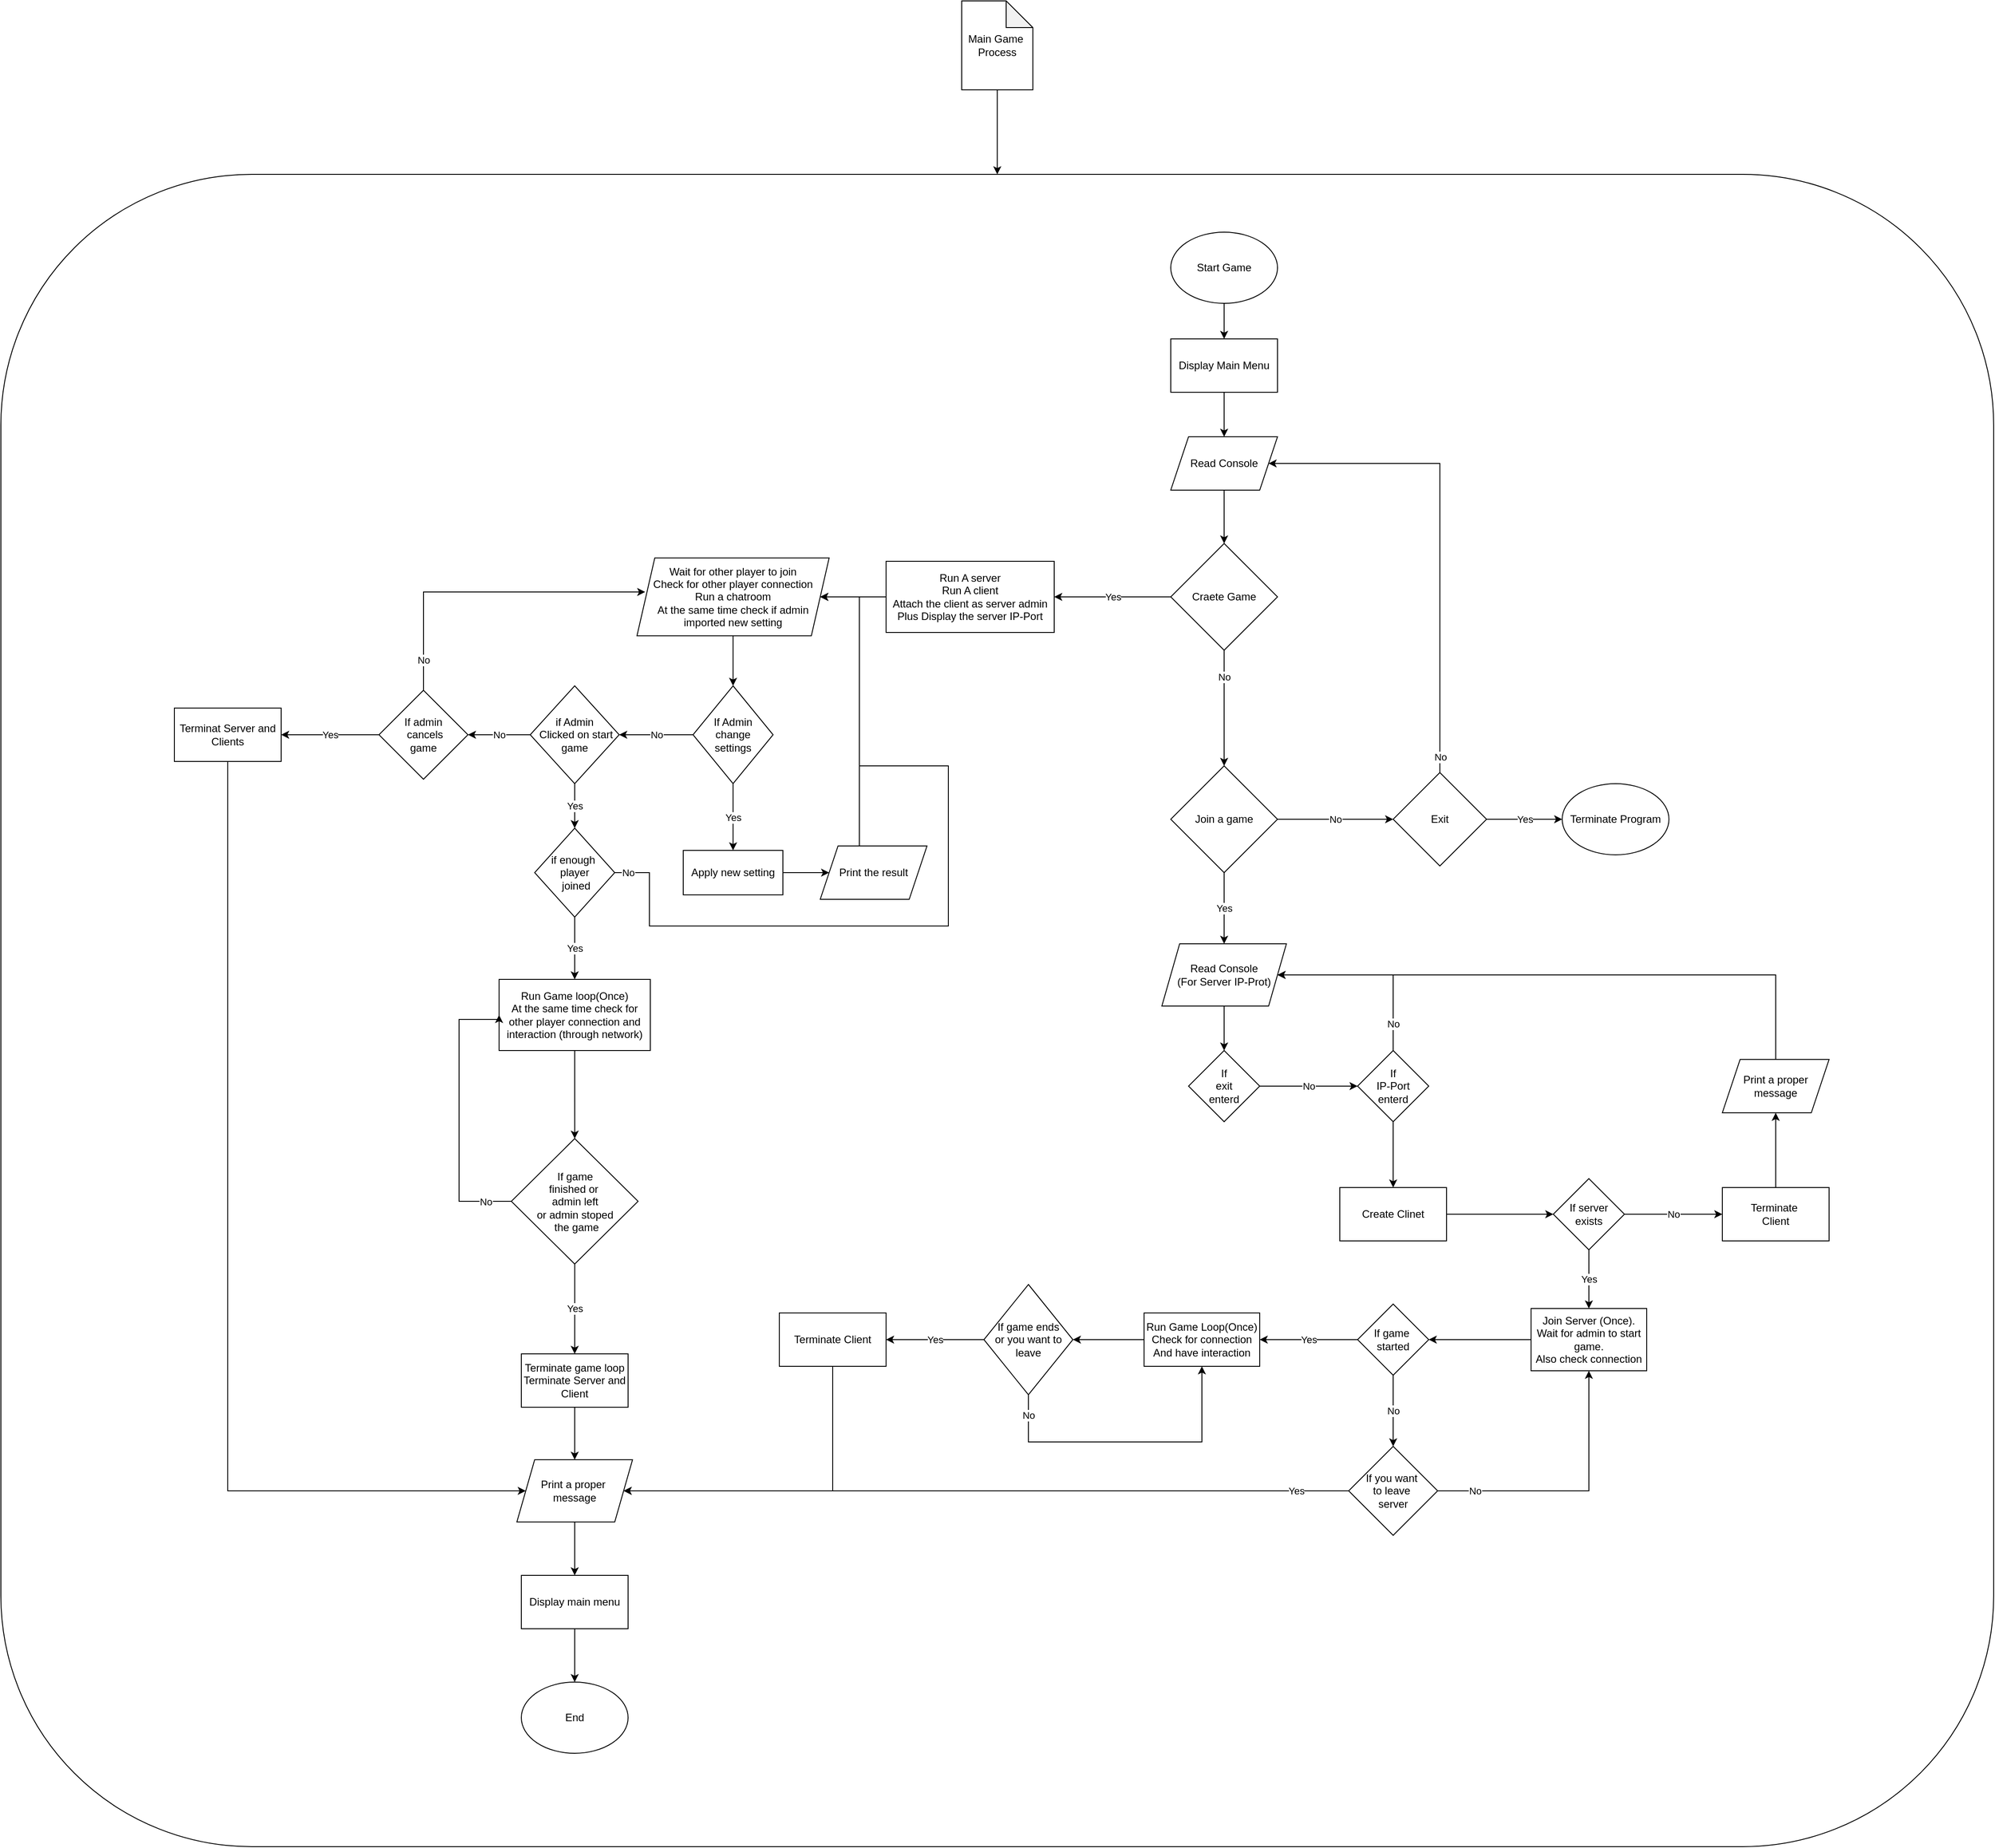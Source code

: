 <mxfile version="14.7.0" type="github">
  <diagram id="C5RBs43oDa-KdzZeNtuy" name="Page-1">
    <mxGraphModel dx="4777" dy="2393" grid="1" gridSize="10" guides="1" tooltips="1" connect="1" arrows="1" fold="1" page="1" pageScale="1" pageWidth="827" pageHeight="1169" math="0" shadow="0">
      <root>
        <mxCell id="WIyWlLk6GJQsqaUBKTNV-0" />
        <mxCell id="WIyWlLk6GJQsqaUBKTNV-1" parent="WIyWlLk6GJQsqaUBKTNV-0" />
        <mxCell id="R1UtStBijpKCtytlpwun-14" value="" style="rounded=1;whiteSpace=wrap;html=1;fillColor=none;" vertex="1" parent="WIyWlLk6GJQsqaUBKTNV-1">
          <mxGeometry x="-335" y="585" width="2240" height="1880" as="geometry" />
        </mxCell>
        <mxCell id="R1UtStBijpKCtytlpwun-15" value="" style="edgeStyle=orthogonalEdgeStyle;rounded=0;orthogonalLoop=1;jettySize=auto;html=1;" edge="1" parent="WIyWlLk6GJQsqaUBKTNV-1" source="R1UtStBijpKCtytlpwun-1" target="R1UtStBijpKCtytlpwun-14">
          <mxGeometry relative="1" as="geometry" />
        </mxCell>
        <mxCell id="R1UtStBijpKCtytlpwun-1" value="Main Game&amp;nbsp;&lt;br&gt;Process" style="shape=note;whiteSpace=wrap;html=1;backgroundOutline=1;darkOpacity=0.05;" vertex="1" parent="WIyWlLk6GJQsqaUBKTNV-1">
          <mxGeometry x="745" y="390" width="80" height="100" as="geometry" />
        </mxCell>
        <mxCell id="R1UtStBijpKCtytlpwun-4" value="" style="edgeStyle=orthogonalEdgeStyle;rounded=0;orthogonalLoop=1;jettySize=auto;html=1;" edge="1" parent="WIyWlLk6GJQsqaUBKTNV-1" source="R1UtStBijpKCtytlpwun-2" target="R1UtStBijpKCtytlpwun-3">
          <mxGeometry relative="1" as="geometry" />
        </mxCell>
        <mxCell id="R1UtStBijpKCtytlpwun-2" value="Start Game" style="ellipse;whiteSpace=wrap;html=1;" vertex="1" parent="WIyWlLk6GJQsqaUBKTNV-1">
          <mxGeometry x="980" y="650" width="120" height="80" as="geometry" />
        </mxCell>
        <mxCell id="R1UtStBijpKCtytlpwun-6" value="" style="edgeStyle=orthogonalEdgeStyle;rounded=0;orthogonalLoop=1;jettySize=auto;html=1;" edge="1" parent="WIyWlLk6GJQsqaUBKTNV-1" source="R1UtStBijpKCtytlpwun-3" target="R1UtStBijpKCtytlpwun-5">
          <mxGeometry relative="1" as="geometry" />
        </mxCell>
        <mxCell id="R1UtStBijpKCtytlpwun-3" value="Display Main Menu" style="rounded=0;whiteSpace=wrap;html=1;" vertex="1" parent="WIyWlLk6GJQsqaUBKTNV-1">
          <mxGeometry x="980" y="770" width="120" height="60" as="geometry" />
        </mxCell>
        <mxCell id="R1UtStBijpKCtytlpwun-9" value="" style="edgeStyle=orthogonalEdgeStyle;rounded=0;orthogonalLoop=1;jettySize=auto;html=1;" edge="1" parent="WIyWlLk6GJQsqaUBKTNV-1" source="R1UtStBijpKCtytlpwun-5" target="R1UtStBijpKCtytlpwun-8">
          <mxGeometry relative="1" as="geometry" />
        </mxCell>
        <mxCell id="R1UtStBijpKCtytlpwun-5" value="Read Console" style="shape=parallelogram;perimeter=parallelogramPerimeter;whiteSpace=wrap;html=1;fixedSize=1;" vertex="1" parent="WIyWlLk6GJQsqaUBKTNV-1">
          <mxGeometry x="980" y="880" width="120" height="60" as="geometry" />
        </mxCell>
        <mxCell id="R1UtStBijpKCtytlpwun-11" value="Yes" style="edgeStyle=orthogonalEdgeStyle;rounded=0;orthogonalLoop=1;jettySize=auto;html=1;" edge="1" parent="WIyWlLk6GJQsqaUBKTNV-1" source="R1UtStBijpKCtytlpwun-8" target="R1UtStBijpKCtytlpwun-18">
          <mxGeometry relative="1" as="geometry">
            <mxPoint x="860" y="1060" as="targetPoint" />
          </mxGeometry>
        </mxCell>
        <mxCell id="R1UtStBijpKCtytlpwun-13" value="No" style="edgeStyle=orthogonalEdgeStyle;rounded=0;orthogonalLoop=1;jettySize=auto;html=1;" edge="1" parent="WIyWlLk6GJQsqaUBKTNV-1" source="R1UtStBijpKCtytlpwun-8" target="R1UtStBijpKCtytlpwun-12">
          <mxGeometry x="-0.538" relative="1" as="geometry">
            <mxPoint as="offset" />
          </mxGeometry>
        </mxCell>
        <mxCell id="R1UtStBijpKCtytlpwun-8" value="Craete Game" style="rhombus;whiteSpace=wrap;html=1;" vertex="1" parent="WIyWlLk6GJQsqaUBKTNV-1">
          <mxGeometry x="980" y="1000" width="120" height="120" as="geometry" />
        </mxCell>
        <mxCell id="R1UtStBijpKCtytlpwun-66" value="No" style="edgeStyle=orthogonalEdgeStyle;rounded=0;orthogonalLoop=1;jettySize=auto;html=1;entryX=0;entryY=0.5;entryDx=0;entryDy=0;" edge="1" parent="WIyWlLk6GJQsqaUBKTNV-1" source="R1UtStBijpKCtytlpwun-12" target="R1UtStBijpKCtytlpwun-60">
          <mxGeometry relative="1" as="geometry">
            <mxPoint x="1200" y="1310" as="targetPoint" />
          </mxGeometry>
        </mxCell>
        <mxCell id="R1UtStBijpKCtytlpwun-69" value="Yes" style="edgeStyle=orthogonalEdgeStyle;rounded=0;orthogonalLoop=1;jettySize=auto;html=1;" edge="1" parent="WIyWlLk6GJQsqaUBKTNV-1" source="R1UtStBijpKCtytlpwun-12" target="R1UtStBijpKCtytlpwun-68">
          <mxGeometry relative="1" as="geometry" />
        </mxCell>
        <mxCell id="R1UtStBijpKCtytlpwun-12" value="Join a game" style="rhombus;whiteSpace=wrap;html=1;" vertex="1" parent="WIyWlLk6GJQsqaUBKTNV-1">
          <mxGeometry x="980" y="1250" width="120" height="120" as="geometry" />
        </mxCell>
        <mxCell id="R1UtStBijpKCtytlpwun-21" value="" style="edgeStyle=orthogonalEdgeStyle;rounded=0;orthogonalLoop=1;jettySize=auto;html=1;" edge="1" parent="WIyWlLk6GJQsqaUBKTNV-1" source="R1UtStBijpKCtytlpwun-18" target="R1UtStBijpKCtytlpwun-20">
          <mxGeometry relative="1" as="geometry" />
        </mxCell>
        <mxCell id="R1UtStBijpKCtytlpwun-18" value="&lt;span&gt;Run A server&lt;/span&gt;&lt;br&gt;&lt;span&gt;Run A client&lt;/span&gt;&lt;br&gt;&lt;span&gt;Attach the client as server admin&lt;br&gt;Plus Display the server IP-Port&lt;br&gt;&lt;/span&gt;" style="rounded=0;whiteSpace=wrap;html=1;fillColor=#ffffff;" vertex="1" parent="WIyWlLk6GJQsqaUBKTNV-1">
          <mxGeometry x="660" y="1020" width="189" height="80" as="geometry" />
        </mxCell>
        <mxCell id="R1UtStBijpKCtytlpwun-24" value="" style="edgeStyle=orthogonalEdgeStyle;rounded=0;orthogonalLoop=1;jettySize=auto;html=1;" edge="1" parent="WIyWlLk6GJQsqaUBKTNV-1" source="R1UtStBijpKCtytlpwun-20" target="R1UtStBijpKCtytlpwun-22">
          <mxGeometry relative="1" as="geometry" />
        </mxCell>
        <mxCell id="R1UtStBijpKCtytlpwun-20" value="Wait for other player to join&lt;br&gt;Check for other player connection&lt;br&gt;Run a chatroom&lt;br&gt;At the same time check if admin imported new setting" style="shape=parallelogram;perimeter=parallelogramPerimeter;whiteSpace=wrap;html=1;fixedSize=1;fillColor=#ffffff;" vertex="1" parent="WIyWlLk6GJQsqaUBKTNV-1">
          <mxGeometry x="380" y="1016.25" width="216" height="87.5" as="geometry" />
        </mxCell>
        <mxCell id="R1UtStBijpKCtytlpwun-26" value="No" style="edgeStyle=orthogonalEdgeStyle;rounded=0;orthogonalLoop=1;jettySize=auto;html=1;" edge="1" parent="WIyWlLk6GJQsqaUBKTNV-1" source="R1UtStBijpKCtytlpwun-22" target="R1UtStBijpKCtytlpwun-25">
          <mxGeometry relative="1" as="geometry" />
        </mxCell>
        <mxCell id="R1UtStBijpKCtytlpwun-35" value="Yes" style="edgeStyle=orthogonalEdgeStyle;rounded=0;orthogonalLoop=1;jettySize=auto;html=1;" edge="1" parent="WIyWlLk6GJQsqaUBKTNV-1" source="R1UtStBijpKCtytlpwun-22" target="R1UtStBijpKCtytlpwun-30">
          <mxGeometry relative="1" as="geometry" />
        </mxCell>
        <mxCell id="R1UtStBijpKCtytlpwun-22" value="If Admin &lt;br&gt;change &lt;br&gt;settings" style="rhombus;whiteSpace=wrap;html=1;fillColor=#ffffff;" vertex="1" parent="WIyWlLk6GJQsqaUBKTNV-1">
          <mxGeometry x="443" y="1160" width="90" height="110" as="geometry" />
        </mxCell>
        <mxCell id="R1UtStBijpKCtytlpwun-28" value="Yes" style="edgeStyle=orthogonalEdgeStyle;rounded=0;orthogonalLoop=1;jettySize=auto;html=1;" edge="1" parent="WIyWlLk6GJQsqaUBKTNV-1" source="R1UtStBijpKCtytlpwun-25" target="R1UtStBijpKCtytlpwun-27">
          <mxGeometry relative="1" as="geometry" />
        </mxCell>
        <mxCell id="R1UtStBijpKCtytlpwun-38" value="No" style="edgeStyle=orthogonalEdgeStyle;rounded=0;orthogonalLoop=1;jettySize=auto;html=1;" edge="1" parent="WIyWlLk6GJQsqaUBKTNV-1" source="R1UtStBijpKCtytlpwun-25" target="R1UtStBijpKCtytlpwun-29">
          <mxGeometry relative="1" as="geometry" />
        </mxCell>
        <mxCell id="R1UtStBijpKCtytlpwun-25" value="if Admin&lt;br&gt;&amp;nbsp;Clicked on start game" style="rhombus;whiteSpace=wrap;html=1;fillColor=#ffffff;" vertex="1" parent="WIyWlLk6GJQsqaUBKTNV-1">
          <mxGeometry x="260" y="1160" width="100" height="110" as="geometry" />
        </mxCell>
        <mxCell id="R1UtStBijpKCtytlpwun-40" value="Yes" style="edgeStyle=orthogonalEdgeStyle;rounded=0;orthogonalLoop=1;jettySize=auto;html=1;" edge="1" parent="WIyWlLk6GJQsqaUBKTNV-1" source="R1UtStBijpKCtytlpwun-27" target="R1UtStBijpKCtytlpwun-39">
          <mxGeometry relative="1" as="geometry" />
        </mxCell>
        <mxCell id="R1UtStBijpKCtytlpwun-130" value="No" style="edgeStyle=orthogonalEdgeStyle;rounded=0;orthogonalLoop=1;jettySize=auto;html=1;entryX=1;entryY=0.5;entryDx=0;entryDy=0;" edge="1" parent="WIyWlLk6GJQsqaUBKTNV-1" source="R1UtStBijpKCtytlpwun-27" target="R1UtStBijpKCtytlpwun-20">
          <mxGeometry x="-0.968" relative="1" as="geometry">
            <mxPoint x="570" y="1060" as="targetPoint" />
            <Array as="points">
              <mxPoint x="394" y="1370" />
              <mxPoint x="394" y="1430" />
              <mxPoint x="730" y="1430" />
              <mxPoint x="730" y="1250" />
              <mxPoint x="630" y="1250" />
              <mxPoint x="630" y="1060" />
            </Array>
            <mxPoint as="offset" />
          </mxGeometry>
        </mxCell>
        <mxCell id="R1UtStBijpKCtytlpwun-27" value="if enough&amp;nbsp;&lt;br&gt;player&lt;br&gt;&amp;nbsp;joined" style="rhombus;whiteSpace=wrap;html=1;fillColor=#ffffff;" vertex="1" parent="WIyWlLk6GJQsqaUBKTNV-1">
          <mxGeometry x="265" y="1320" width="90" height="100" as="geometry" />
        </mxCell>
        <mxCell id="R1UtStBijpKCtytlpwun-53" value="No" style="edgeStyle=orthogonalEdgeStyle;rounded=0;orthogonalLoop=1;jettySize=auto;html=1;entryX=0.043;entryY=0.437;entryDx=0;entryDy=0;entryPerimeter=0;" edge="1" parent="WIyWlLk6GJQsqaUBKTNV-1" source="R1UtStBijpKCtytlpwun-29" target="R1UtStBijpKCtytlpwun-20">
          <mxGeometry x="-0.81" relative="1" as="geometry">
            <mxPoint x="140.0" y="1065" as="targetPoint" />
            <Array as="points">
              <mxPoint x="140" y="1055" />
            </Array>
            <mxPoint as="offset" />
          </mxGeometry>
        </mxCell>
        <mxCell id="R1UtStBijpKCtytlpwun-55" value="Yes" style="edgeStyle=orthogonalEdgeStyle;rounded=0;orthogonalLoop=1;jettySize=auto;html=1;" edge="1" parent="WIyWlLk6GJQsqaUBKTNV-1" source="R1UtStBijpKCtytlpwun-29" target="R1UtStBijpKCtytlpwun-54">
          <mxGeometry relative="1" as="geometry" />
        </mxCell>
        <mxCell id="R1UtStBijpKCtytlpwun-29" value="If admin&lt;br&gt;&amp;nbsp;cancels&lt;br&gt;game" style="rhombus;whiteSpace=wrap;html=1;fillColor=#ffffff;" vertex="1" parent="WIyWlLk6GJQsqaUBKTNV-1">
          <mxGeometry x="90" y="1165" width="100" height="100" as="geometry" />
        </mxCell>
        <mxCell id="R1UtStBijpKCtytlpwun-32" value="" style="edgeStyle=orthogonalEdgeStyle;rounded=0;orthogonalLoop=1;jettySize=auto;html=1;" edge="1" parent="WIyWlLk6GJQsqaUBKTNV-1" source="R1UtStBijpKCtytlpwun-30" target="R1UtStBijpKCtytlpwun-31">
          <mxGeometry relative="1" as="geometry" />
        </mxCell>
        <mxCell id="R1UtStBijpKCtytlpwun-30" value="Apply new setting" style="rounded=0;whiteSpace=wrap;html=1;fillColor=#ffffff;" vertex="1" parent="WIyWlLk6GJQsqaUBKTNV-1">
          <mxGeometry x="432" y="1345" width="112" height="50" as="geometry" />
        </mxCell>
        <mxCell id="R1UtStBijpKCtytlpwun-34" value="" style="edgeStyle=orthogonalEdgeStyle;rounded=0;orthogonalLoop=1;jettySize=auto;html=1;entryX=1;entryY=0.5;entryDx=0;entryDy=0;" edge="1" parent="WIyWlLk6GJQsqaUBKTNV-1" source="R1UtStBijpKCtytlpwun-31" target="R1UtStBijpKCtytlpwun-20">
          <mxGeometry relative="1" as="geometry">
            <mxPoint x="620" y="1060" as="targetPoint" />
            <Array as="points">
              <mxPoint x="630" y="1060" />
            </Array>
          </mxGeometry>
        </mxCell>
        <mxCell id="R1UtStBijpKCtytlpwun-31" value="Print the result" style="shape=parallelogram;perimeter=parallelogramPerimeter;whiteSpace=wrap;html=1;fixedSize=1;fillColor=#ffffff;" vertex="1" parent="WIyWlLk6GJQsqaUBKTNV-1">
          <mxGeometry x="586" y="1340" width="120" height="60" as="geometry" />
        </mxCell>
        <mxCell id="R1UtStBijpKCtytlpwun-42" value="" style="edgeStyle=orthogonalEdgeStyle;rounded=0;orthogonalLoop=1;jettySize=auto;html=1;" edge="1" parent="WIyWlLk6GJQsqaUBKTNV-1" source="R1UtStBijpKCtytlpwun-39" target="R1UtStBijpKCtytlpwun-41">
          <mxGeometry relative="1" as="geometry" />
        </mxCell>
        <mxCell id="R1UtStBijpKCtytlpwun-39" value="Run Game loop(Once)&lt;br&gt;At the same time check for other player connection and interaction (through network)" style="rounded=0;whiteSpace=wrap;html=1;fillColor=#ffffff;" vertex="1" parent="WIyWlLk6GJQsqaUBKTNV-1">
          <mxGeometry x="225" y="1490" width="170" height="80" as="geometry" />
        </mxCell>
        <mxCell id="R1UtStBijpKCtytlpwun-44" value="No" style="edgeStyle=orthogonalEdgeStyle;rounded=0;orthogonalLoop=1;jettySize=auto;html=1;entryX=0;entryY=0.5;entryDx=0;entryDy=0;" edge="1" parent="WIyWlLk6GJQsqaUBKTNV-1" source="R1UtStBijpKCtytlpwun-41" target="R1UtStBijpKCtytlpwun-39">
          <mxGeometry x="-0.816" relative="1" as="geometry">
            <mxPoint x="130" y="1565" as="targetPoint" />
            <Array as="points">
              <mxPoint x="180" y="1740" />
              <mxPoint x="180" y="1535" />
            </Array>
            <mxPoint as="offset" />
          </mxGeometry>
        </mxCell>
        <mxCell id="R1UtStBijpKCtytlpwun-46" value="Yes" style="edgeStyle=orthogonalEdgeStyle;rounded=0;orthogonalLoop=1;jettySize=auto;html=1;" edge="1" parent="WIyWlLk6GJQsqaUBKTNV-1" source="R1UtStBijpKCtytlpwun-41" target="R1UtStBijpKCtytlpwun-45">
          <mxGeometry relative="1" as="geometry" />
        </mxCell>
        <mxCell id="R1UtStBijpKCtytlpwun-41" value="If game &lt;br&gt;finished or&amp;nbsp;&lt;br&gt;admin left &lt;br&gt;or admin stoped&lt;br&gt;&amp;nbsp;the game" style="rhombus;whiteSpace=wrap;html=1;fillColor=#ffffff;" vertex="1" parent="WIyWlLk6GJQsqaUBKTNV-1">
          <mxGeometry x="238.75" y="1669" width="142.5" height="141" as="geometry" />
        </mxCell>
        <mxCell id="R1UtStBijpKCtytlpwun-119" value="" style="edgeStyle=orthogonalEdgeStyle;rounded=0;orthogonalLoop=1;jettySize=auto;html=1;" edge="1" parent="WIyWlLk6GJQsqaUBKTNV-1" source="R1UtStBijpKCtytlpwun-45" target="R1UtStBijpKCtytlpwun-112">
          <mxGeometry relative="1" as="geometry" />
        </mxCell>
        <mxCell id="R1UtStBijpKCtytlpwun-45" value="Terminate game loop&lt;br&gt;Terminate Server and Client" style="rounded=0;whiteSpace=wrap;html=1;fillColor=#ffffff;" vertex="1" parent="WIyWlLk6GJQsqaUBKTNV-1">
          <mxGeometry x="250" y="1911" width="120" height="60" as="geometry" />
        </mxCell>
        <mxCell id="R1UtStBijpKCtytlpwun-50" value="End" style="ellipse;whiteSpace=wrap;html=1;fillColor=#ffffff;" vertex="1" parent="WIyWlLk6GJQsqaUBKTNV-1">
          <mxGeometry x="250" y="2280" width="120" height="80" as="geometry" />
        </mxCell>
        <mxCell id="R1UtStBijpKCtytlpwun-117" value="" style="edgeStyle=orthogonalEdgeStyle;rounded=0;orthogonalLoop=1;jettySize=auto;html=1;entryX=0;entryY=0.5;entryDx=0;entryDy=0;" edge="1" parent="WIyWlLk6GJQsqaUBKTNV-1" source="R1UtStBijpKCtytlpwun-54" target="R1UtStBijpKCtytlpwun-112">
          <mxGeometry relative="1" as="geometry">
            <mxPoint x="-80" y="1320" as="targetPoint" />
            <Array as="points">
              <mxPoint x="-80" y="2065" />
            </Array>
          </mxGeometry>
        </mxCell>
        <mxCell id="R1UtStBijpKCtytlpwun-54" value="Terminat Server and Clients" style="rounded=0;whiteSpace=wrap;html=1;fillColor=#ffffff;" vertex="1" parent="WIyWlLk6GJQsqaUBKTNV-1">
          <mxGeometry x="-140" y="1185" width="120" height="60" as="geometry" />
        </mxCell>
        <mxCell id="R1UtStBijpKCtytlpwun-62" value="Yes" style="edgeStyle=orthogonalEdgeStyle;rounded=0;orthogonalLoop=1;jettySize=auto;html=1;" edge="1" parent="WIyWlLk6GJQsqaUBKTNV-1" source="R1UtStBijpKCtytlpwun-60" target="R1UtStBijpKCtytlpwun-61">
          <mxGeometry relative="1" as="geometry" />
        </mxCell>
        <mxCell id="R1UtStBijpKCtytlpwun-64" value="No" style="edgeStyle=orthogonalEdgeStyle;rounded=0;orthogonalLoop=1;jettySize=auto;html=1;entryX=1;entryY=0.5;entryDx=0;entryDy=0;" edge="1" parent="WIyWlLk6GJQsqaUBKTNV-1" source="R1UtStBijpKCtytlpwun-60" target="R1UtStBijpKCtytlpwun-5">
          <mxGeometry x="-0.935" relative="1" as="geometry">
            <mxPoint x="1210.059" y="930" as="targetPoint" />
            <Array as="points">
              <mxPoint x="1282" y="910" />
            </Array>
            <mxPoint as="offset" />
          </mxGeometry>
        </mxCell>
        <mxCell id="R1UtStBijpKCtytlpwun-60" value="Exit" style="rhombus;whiteSpace=wrap;html=1;fillColor=#ffffff;" vertex="1" parent="WIyWlLk6GJQsqaUBKTNV-1">
          <mxGeometry x="1230" y="1257.5" width="105" height="105" as="geometry" />
        </mxCell>
        <mxCell id="R1UtStBijpKCtytlpwun-61" value="Terminate Program" style="ellipse;whiteSpace=wrap;html=1;fillColor=#ffffff;" vertex="1" parent="WIyWlLk6GJQsqaUBKTNV-1">
          <mxGeometry x="1420" y="1270" width="120" height="80" as="geometry" />
        </mxCell>
        <mxCell id="R1UtStBijpKCtytlpwun-79" value="" style="edgeStyle=orthogonalEdgeStyle;rounded=0;orthogonalLoop=1;jettySize=auto;html=1;" edge="1" parent="WIyWlLk6GJQsqaUBKTNV-1" source="R1UtStBijpKCtytlpwun-68" target="R1UtStBijpKCtytlpwun-78">
          <mxGeometry relative="1" as="geometry" />
        </mxCell>
        <mxCell id="R1UtStBijpKCtytlpwun-68" value="Read Console&lt;br&gt;(For Server IP-Prot)" style="shape=parallelogram;perimeter=parallelogramPerimeter;whiteSpace=wrap;html=1;fixedSize=1;fillColor=#ffffff;" vertex="1" parent="WIyWlLk6GJQsqaUBKTNV-1">
          <mxGeometry x="970" y="1450" width="140" height="70" as="geometry" />
        </mxCell>
        <mxCell id="R1UtStBijpKCtytlpwun-75" value="" style="edgeStyle=orthogonalEdgeStyle;rounded=0;orthogonalLoop=1;jettySize=auto;html=1;entryX=0;entryY=0.5;entryDx=0;entryDy=0;" edge="1" parent="WIyWlLk6GJQsqaUBKTNV-1" source="R1UtStBijpKCtytlpwun-71" target="R1UtStBijpKCtytlpwun-73">
          <mxGeometry relative="1" as="geometry">
            <mxPoint x="1200" y="1610" as="targetPoint" />
          </mxGeometry>
        </mxCell>
        <mxCell id="R1UtStBijpKCtytlpwun-71" value="Create Clinet" style="rounded=0;whiteSpace=wrap;html=1;fillColor=#ffffff;" vertex="1" parent="WIyWlLk6GJQsqaUBKTNV-1">
          <mxGeometry x="1170" y="1724" width="120" height="60" as="geometry" />
        </mxCell>
        <mxCell id="R1UtStBijpKCtytlpwun-77" value="No" style="edgeStyle=orthogonalEdgeStyle;rounded=0;orthogonalLoop=1;jettySize=auto;html=1;" edge="1" parent="WIyWlLk6GJQsqaUBKTNV-1" source="R1UtStBijpKCtytlpwun-73" target="R1UtStBijpKCtytlpwun-87">
          <mxGeometry relative="1" as="geometry" />
        </mxCell>
        <mxCell id="R1UtStBijpKCtytlpwun-93" value="Yes" style="edgeStyle=orthogonalEdgeStyle;rounded=0;orthogonalLoop=1;jettySize=auto;html=1;" edge="1" parent="WIyWlLk6GJQsqaUBKTNV-1" source="R1UtStBijpKCtytlpwun-73" target="R1UtStBijpKCtytlpwun-92">
          <mxGeometry relative="1" as="geometry" />
        </mxCell>
        <mxCell id="R1UtStBijpKCtytlpwun-73" value="If server&lt;br&gt;exists" style="rhombus;whiteSpace=wrap;html=1;fillColor=#ffffff;" vertex="1" parent="WIyWlLk6GJQsqaUBKTNV-1">
          <mxGeometry x="1410" y="1714" width="80" height="80" as="geometry" />
        </mxCell>
        <mxCell id="R1UtStBijpKCtytlpwun-91" value="" style="edgeStyle=orthogonalEdgeStyle;rounded=0;orthogonalLoop=1;jettySize=auto;html=1;entryX=1;entryY=0.5;entryDx=0;entryDy=0;" edge="1" parent="WIyWlLk6GJQsqaUBKTNV-1" source="R1UtStBijpKCtytlpwun-76" target="R1UtStBijpKCtytlpwun-68">
          <mxGeometry relative="1" as="geometry">
            <mxPoint x="1360" y="1500" as="targetPoint" />
            <Array as="points">
              <mxPoint x="1660" y="1485" />
            </Array>
          </mxGeometry>
        </mxCell>
        <mxCell id="R1UtStBijpKCtytlpwun-76" value="Print a proper&lt;br&gt;message" style="shape=parallelogram;perimeter=parallelogramPerimeter;whiteSpace=wrap;html=1;fixedSize=1;fillColor=#ffffff;" vertex="1" parent="WIyWlLk6GJQsqaUBKTNV-1">
          <mxGeometry x="1600" y="1580" width="120" height="60" as="geometry" />
        </mxCell>
        <mxCell id="R1UtStBijpKCtytlpwun-83" value="No" style="edgeStyle=orthogonalEdgeStyle;rounded=0;orthogonalLoop=1;jettySize=auto;html=1;" edge="1" parent="WIyWlLk6GJQsqaUBKTNV-1" source="R1UtStBijpKCtytlpwun-78" target="R1UtStBijpKCtytlpwun-82">
          <mxGeometry relative="1" as="geometry" />
        </mxCell>
        <mxCell id="R1UtStBijpKCtytlpwun-78" value="If&lt;br&gt;exit&lt;br&gt;enterd" style="rhombus;whiteSpace=wrap;html=1;fillColor=#ffffff;" vertex="1" parent="WIyWlLk6GJQsqaUBKTNV-1">
          <mxGeometry x="1000" y="1570" width="80" height="80" as="geometry" />
        </mxCell>
        <mxCell id="R1UtStBijpKCtytlpwun-85" value="No" style="edgeStyle=orthogonalEdgeStyle;rounded=0;orthogonalLoop=1;jettySize=auto;html=1;entryX=1;entryY=0.5;entryDx=0;entryDy=0;" edge="1" parent="WIyWlLk6GJQsqaUBKTNV-1" source="R1UtStBijpKCtytlpwun-82" target="R1UtStBijpKCtytlpwun-68">
          <mxGeometry x="-0.721" relative="1" as="geometry">
            <mxPoint x="1230" y="1480" as="targetPoint" />
            <Array as="points">
              <mxPoint x="1230" y="1485" />
            </Array>
            <mxPoint as="offset" />
          </mxGeometry>
        </mxCell>
        <mxCell id="R1UtStBijpKCtytlpwun-86" value="" style="edgeStyle=orthogonalEdgeStyle;rounded=0;orthogonalLoop=1;jettySize=auto;html=1;" edge="1" parent="WIyWlLk6GJQsqaUBKTNV-1" source="R1UtStBijpKCtytlpwun-82" target="R1UtStBijpKCtytlpwun-71">
          <mxGeometry relative="1" as="geometry" />
        </mxCell>
        <mxCell id="R1UtStBijpKCtytlpwun-82" value="If&lt;br&gt;IP-Port&lt;br&gt;enterd" style="rhombus;whiteSpace=wrap;html=1;fillColor=#ffffff;" vertex="1" parent="WIyWlLk6GJQsqaUBKTNV-1">
          <mxGeometry x="1190" y="1570" width="80" height="80" as="geometry" />
        </mxCell>
        <mxCell id="R1UtStBijpKCtytlpwun-89" value="" style="edgeStyle=orthogonalEdgeStyle;rounded=0;orthogonalLoop=1;jettySize=auto;html=1;" edge="1" parent="WIyWlLk6GJQsqaUBKTNV-1" source="R1UtStBijpKCtytlpwun-87" target="R1UtStBijpKCtytlpwun-76">
          <mxGeometry relative="1" as="geometry" />
        </mxCell>
        <mxCell id="R1UtStBijpKCtytlpwun-87" value="Terminate&amp;nbsp;&lt;br&gt;Client" style="rounded=0;whiteSpace=wrap;html=1;fillColor=#ffffff;" vertex="1" parent="WIyWlLk6GJQsqaUBKTNV-1">
          <mxGeometry x="1600" y="1724" width="120" height="60" as="geometry" />
        </mxCell>
        <mxCell id="R1UtStBijpKCtytlpwun-96" value="" style="edgeStyle=orthogonalEdgeStyle;rounded=0;orthogonalLoop=1;jettySize=auto;html=1;" edge="1" parent="WIyWlLk6GJQsqaUBKTNV-1" source="R1UtStBijpKCtytlpwun-92" target="R1UtStBijpKCtytlpwun-95">
          <mxGeometry relative="1" as="geometry" />
        </mxCell>
        <mxCell id="R1UtStBijpKCtytlpwun-92" value="Join Server (Once).&lt;br&gt;Wait for admin to start game.&lt;br&gt;Also check connection" style="rounded=0;whiteSpace=wrap;html=1;fillColor=#ffffff;" vertex="1" parent="WIyWlLk6GJQsqaUBKTNV-1">
          <mxGeometry x="1385" y="1860" width="130" height="70" as="geometry" />
        </mxCell>
        <mxCell id="R1UtStBijpKCtytlpwun-109" value="" style="edgeStyle=orthogonalEdgeStyle;rounded=0;orthogonalLoop=1;jettySize=auto;html=1;" edge="1" parent="WIyWlLk6GJQsqaUBKTNV-1" source="R1UtStBijpKCtytlpwun-94" target="R1UtStBijpKCtytlpwun-108">
          <mxGeometry relative="1" as="geometry" />
        </mxCell>
        <mxCell id="R1UtStBijpKCtytlpwun-94" value="Run Game Loop(Once)&lt;br&gt;Check for connection&lt;br&gt;And have interaction" style="rounded=0;whiteSpace=wrap;html=1;fillColor=#ffffff;" vertex="1" parent="WIyWlLk6GJQsqaUBKTNV-1">
          <mxGeometry x="950" y="1865" width="130" height="60" as="geometry" />
        </mxCell>
        <mxCell id="R1UtStBijpKCtytlpwun-97" value="Yes" style="edgeStyle=orthogonalEdgeStyle;rounded=0;orthogonalLoop=1;jettySize=auto;html=1;" edge="1" parent="WIyWlLk6GJQsqaUBKTNV-1" source="R1UtStBijpKCtytlpwun-95" target="R1UtStBijpKCtytlpwun-94">
          <mxGeometry relative="1" as="geometry" />
        </mxCell>
        <mxCell id="R1UtStBijpKCtytlpwun-101" value="No" style="edgeStyle=orthogonalEdgeStyle;rounded=0;orthogonalLoop=1;jettySize=auto;html=1;" edge="1" parent="WIyWlLk6GJQsqaUBKTNV-1" source="R1UtStBijpKCtytlpwun-95" target="R1UtStBijpKCtytlpwun-98">
          <mxGeometry relative="1" as="geometry" />
        </mxCell>
        <mxCell id="R1UtStBijpKCtytlpwun-95" value="If game&amp;nbsp;&lt;br&gt;started" style="rhombus;whiteSpace=wrap;html=1;fillColor=#ffffff;" vertex="1" parent="WIyWlLk6GJQsqaUBKTNV-1">
          <mxGeometry x="1190" y="1855" width="80" height="80" as="geometry" />
        </mxCell>
        <mxCell id="R1UtStBijpKCtytlpwun-105" value="No" style="edgeStyle=orthogonalEdgeStyle;rounded=0;orthogonalLoop=1;jettySize=auto;html=1;entryX=0.5;entryY=1;entryDx=0;entryDy=0;" edge="1" parent="WIyWlLk6GJQsqaUBKTNV-1" source="R1UtStBijpKCtytlpwun-98" target="R1UtStBijpKCtytlpwun-92">
          <mxGeometry x="-0.724" relative="1" as="geometry">
            <mxPoint x="1370" y="2050" as="targetPoint" />
            <mxPoint as="offset" />
          </mxGeometry>
        </mxCell>
        <mxCell id="R1UtStBijpKCtytlpwun-127" value="Yes" style="edgeStyle=orthogonalEdgeStyle;rounded=0;orthogonalLoop=1;jettySize=auto;html=1;entryX=1;entryY=0.5;entryDx=0;entryDy=0;" edge="1" parent="WIyWlLk6GJQsqaUBKTNV-1" source="R1UtStBijpKCtytlpwun-98" target="R1UtStBijpKCtytlpwun-112">
          <mxGeometry x="-0.854" relative="1" as="geometry">
            <mxPoint x="1090" y="2080" as="targetPoint" />
            <mxPoint as="offset" />
          </mxGeometry>
        </mxCell>
        <mxCell id="R1UtStBijpKCtytlpwun-98" value="If you want&amp;nbsp;&lt;br&gt;to leave&amp;nbsp;&lt;br&gt;server" style="rhombus;whiteSpace=wrap;html=1;fillColor=#ffffff;" vertex="1" parent="WIyWlLk6GJQsqaUBKTNV-1">
          <mxGeometry x="1180" y="2015" width="100" height="100" as="geometry" />
        </mxCell>
        <mxCell id="R1UtStBijpKCtytlpwun-111" value="Yes" style="edgeStyle=orthogonalEdgeStyle;rounded=0;orthogonalLoop=1;jettySize=auto;html=1;" edge="1" parent="WIyWlLk6GJQsqaUBKTNV-1" source="R1UtStBijpKCtytlpwun-108" target="R1UtStBijpKCtytlpwun-110">
          <mxGeometry relative="1" as="geometry" />
        </mxCell>
        <mxCell id="R1UtStBijpKCtytlpwun-125" value="No" style="edgeStyle=orthogonalEdgeStyle;rounded=0;orthogonalLoop=1;jettySize=auto;html=1;entryX=0.5;entryY=1;entryDx=0;entryDy=0;" edge="1" parent="WIyWlLk6GJQsqaUBKTNV-1" source="R1UtStBijpKCtytlpwun-108" target="R1UtStBijpKCtytlpwun-94">
          <mxGeometry x="-0.862" relative="1" as="geometry">
            <mxPoint x="820" y="2069" as="targetPoint" />
            <Array as="points">
              <mxPoint x="820" y="2010" />
              <mxPoint x="1015" y="2010" />
            </Array>
            <mxPoint as="offset" />
          </mxGeometry>
        </mxCell>
        <mxCell id="R1UtStBijpKCtytlpwun-108" value="If game ends&lt;br&gt;or you want to leave" style="rhombus;whiteSpace=wrap;html=1;fillColor=#ffffff;" vertex="1" parent="WIyWlLk6GJQsqaUBKTNV-1">
          <mxGeometry x="770" y="1833" width="100" height="124" as="geometry" />
        </mxCell>
        <mxCell id="R1UtStBijpKCtytlpwun-123" value="" style="edgeStyle=orthogonalEdgeStyle;rounded=0;orthogonalLoop=1;jettySize=auto;html=1;entryX=1;entryY=0.5;entryDx=0;entryDy=0;" edge="1" parent="WIyWlLk6GJQsqaUBKTNV-1" source="R1UtStBijpKCtytlpwun-110" target="R1UtStBijpKCtytlpwun-112">
          <mxGeometry relative="1" as="geometry">
            <mxPoint x="600" y="2005" as="targetPoint" />
            <Array as="points">
              <mxPoint x="600" y="2065" />
            </Array>
          </mxGeometry>
        </mxCell>
        <mxCell id="R1UtStBijpKCtytlpwun-110" value="Terminate Client" style="rounded=0;whiteSpace=wrap;html=1;fillColor=#ffffff;" vertex="1" parent="WIyWlLk6GJQsqaUBKTNV-1">
          <mxGeometry x="540" y="1865" width="120" height="60" as="geometry" />
        </mxCell>
        <mxCell id="R1UtStBijpKCtytlpwun-120" value="" style="edgeStyle=orthogonalEdgeStyle;rounded=0;orthogonalLoop=1;jettySize=auto;html=1;" edge="1" parent="WIyWlLk6GJQsqaUBKTNV-1" source="R1UtStBijpKCtytlpwun-112" target="R1UtStBijpKCtytlpwun-118">
          <mxGeometry relative="1" as="geometry" />
        </mxCell>
        <mxCell id="R1UtStBijpKCtytlpwun-112" value="Print a proper&amp;nbsp;&lt;br&gt;message" style="shape=parallelogram;perimeter=parallelogramPerimeter;whiteSpace=wrap;html=1;fixedSize=1;fillColor=#ffffff;" vertex="1" parent="WIyWlLk6GJQsqaUBKTNV-1">
          <mxGeometry x="245" y="2030" width="130" height="70" as="geometry" />
        </mxCell>
        <mxCell id="R1UtStBijpKCtytlpwun-121" value="" style="edgeStyle=orthogonalEdgeStyle;rounded=0;orthogonalLoop=1;jettySize=auto;html=1;" edge="1" parent="WIyWlLk6GJQsqaUBKTNV-1" source="R1UtStBijpKCtytlpwun-118" target="R1UtStBijpKCtytlpwun-50">
          <mxGeometry relative="1" as="geometry" />
        </mxCell>
        <mxCell id="R1UtStBijpKCtytlpwun-118" value="&lt;span&gt;Display main menu&lt;/span&gt;" style="rounded=0;whiteSpace=wrap;html=1;fillColor=#ffffff;" vertex="1" parent="WIyWlLk6GJQsqaUBKTNV-1">
          <mxGeometry x="250" y="2160" width="120" height="60" as="geometry" />
        </mxCell>
      </root>
    </mxGraphModel>
  </diagram>
</mxfile>
